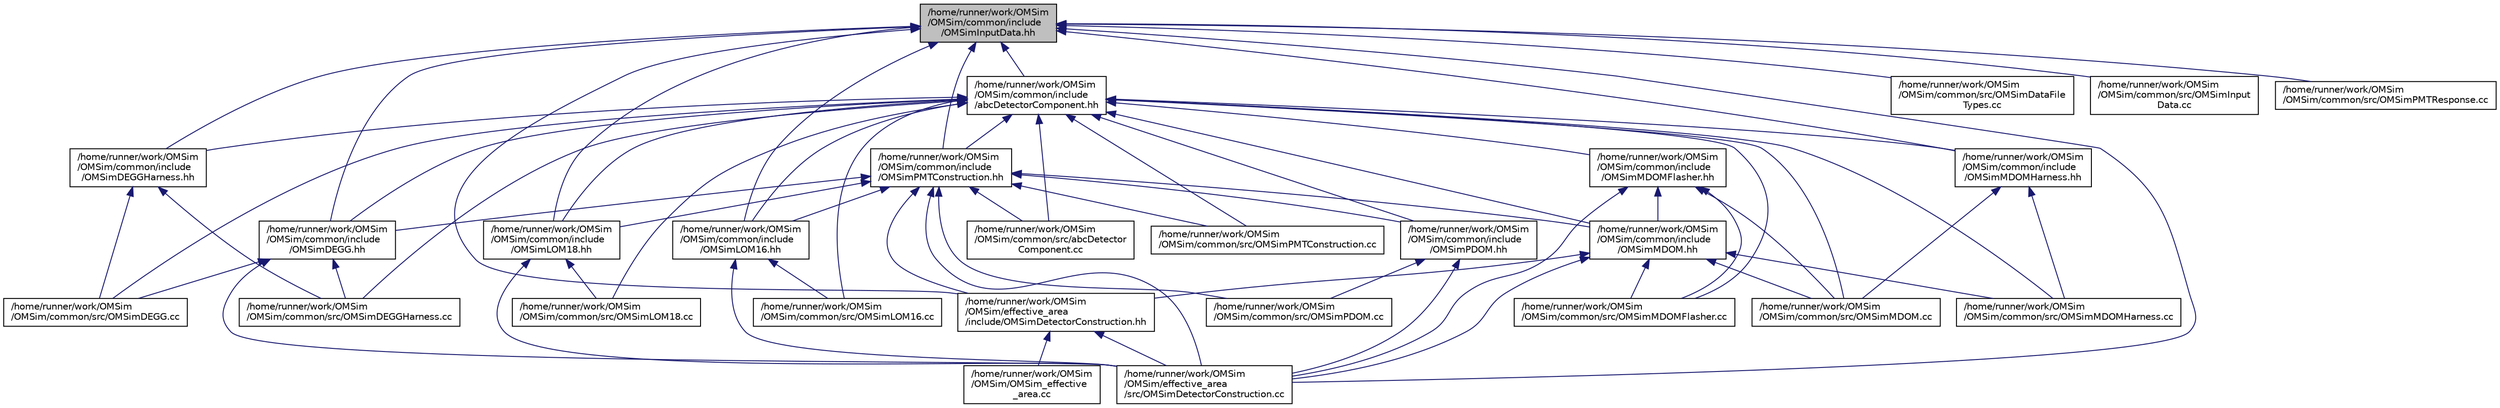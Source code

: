 digraph "/home/runner/work/OMSim/OMSim/common/include/OMSimInputData.hh"
{
 // LATEX_PDF_SIZE
  edge [fontname="Helvetica",fontsize="10",labelfontname="Helvetica",labelfontsize="10"];
  node [fontname="Helvetica",fontsize="10",shape=record];
  Node1 [label="/home/runner/work/OMSim\l/OMSim/common/include\l/OMSimInputData.hh",height=0.2,width=0.4,color="black", fillcolor="grey75", style="filled", fontcolor="black",tooltip=" "];
  Node1 -> Node2 [dir="back",color="midnightblue",fontsize="10",style="solid",fontname="Helvetica"];
  Node2 [label="/home/runner/work/OMSim\l/OMSim/common/include\l/abcDetectorComponent.hh",height=0.2,width=0.4,color="black", fillcolor="white", style="filled",URL="$abc_detector_component_8hh.html",tooltip=" "];
  Node2 -> Node3 [dir="back",color="midnightblue",fontsize="10",style="solid",fontname="Helvetica"];
  Node3 [label="/home/runner/work/OMSim\l/OMSim/common/include\l/OMSimDEGG.hh",height=0.2,width=0.4,color="black", fillcolor="white", style="filled",URL="$_o_m_sim_d_e_g_g_8hh.html",tooltip=" "];
  Node3 -> Node4 [dir="back",color="midnightblue",fontsize="10",style="solid",fontname="Helvetica"];
  Node4 [label="/home/runner/work/OMSim\l/OMSim/common/src/OMSimDEGG.cc",height=0.2,width=0.4,color="black", fillcolor="white", style="filled",URL="$_o_m_sim_d_e_g_g_8cc.html",tooltip="Construction of the DEGG class."];
  Node3 -> Node5 [dir="back",color="midnightblue",fontsize="10",style="solid",fontname="Helvetica"];
  Node5 [label="/home/runner/work/OMSim\l/OMSim/common/src/OMSimDEGGHarness.cc",height=0.2,width=0.4,color="black", fillcolor="white", style="filled",URL="$_o_m_sim_d_e_g_g_harness_8cc.html",tooltip=" "];
  Node3 -> Node6 [dir="back",color="midnightblue",fontsize="10",style="solid",fontname="Helvetica"];
  Node6 [label="/home/runner/work/OMSim\l/OMSim/effective_area\l/src/OMSimDetectorConstruction.cc",height=0.2,width=0.4,color="black", fillcolor="white", style="filled",URL="$_o_m_sim_detector_construction_8cc.html",tooltip="User defined detector."];
  Node2 -> Node7 [dir="back",color="midnightblue",fontsize="10",style="solid",fontname="Helvetica"];
  Node7 [label="/home/runner/work/OMSim\l/OMSim/common/include\l/OMSimDEGGHarness.hh",height=0.2,width=0.4,color="black", fillcolor="white", style="filled",URL="$_o_m_sim_d_e_g_g_harness_8hh.html",tooltip=" "];
  Node7 -> Node4 [dir="back",color="midnightblue",fontsize="10",style="solid",fontname="Helvetica"];
  Node7 -> Node5 [dir="back",color="midnightblue",fontsize="10",style="solid",fontname="Helvetica"];
  Node2 -> Node8 [dir="back",color="midnightblue",fontsize="10",style="solid",fontname="Helvetica"];
  Node8 [label="/home/runner/work/OMSim\l/OMSim/common/include\l/OMSimLOM16.hh",height=0.2,width=0.4,color="black", fillcolor="white", style="filled",URL="$_o_m_sim_l_o_m16_8hh.html",tooltip=" "];
  Node8 -> Node9 [dir="back",color="midnightblue",fontsize="10",style="solid",fontname="Helvetica"];
  Node9 [label="/home/runner/work/OMSim\l/OMSim/common/src/OMSimLOM16.cc",height=0.2,width=0.4,color="black", fillcolor="white", style="filled",URL="$_o_m_sim_l_o_m16_8cc.html",tooltip="Construction of LOM16."];
  Node8 -> Node6 [dir="back",color="midnightblue",fontsize="10",style="solid",fontname="Helvetica"];
  Node2 -> Node10 [dir="back",color="midnightblue",fontsize="10",style="solid",fontname="Helvetica"];
  Node10 [label="/home/runner/work/OMSim\l/OMSim/common/include\l/OMSimLOM18.hh",height=0.2,width=0.4,color="black", fillcolor="white", style="filled",URL="$_o_m_sim_l_o_m18_8hh.html",tooltip=" "];
  Node10 -> Node11 [dir="back",color="midnightblue",fontsize="10",style="solid",fontname="Helvetica"];
  Node11 [label="/home/runner/work/OMSim\l/OMSim/common/src/OMSimLOM18.cc",height=0.2,width=0.4,color="black", fillcolor="white", style="filled",URL="$_o_m_sim_l_o_m18_8cc.html",tooltip="Construction of LOM18."];
  Node10 -> Node6 [dir="back",color="midnightblue",fontsize="10",style="solid",fontname="Helvetica"];
  Node2 -> Node12 [dir="back",color="midnightblue",fontsize="10",style="solid",fontname="Helvetica"];
  Node12 [label="/home/runner/work/OMSim\l/OMSim/common/include\l/OMSimMDOM.hh",height=0.2,width=0.4,color="black", fillcolor="white", style="filled",URL="$_o_m_sim_m_d_o_m_8hh.html",tooltip=" "];
  Node12 -> Node13 [dir="back",color="midnightblue",fontsize="10",style="solid",fontname="Helvetica"];
  Node13 [label="/home/runner/work/OMSim\l/OMSim/common/src/OMSimMDOM.cc",height=0.2,width=0.4,color="black", fillcolor="white", style="filled",URL="$_o_m_sim_m_d_o_m_8cc.html",tooltip="Construction of mDOM."];
  Node12 -> Node14 [dir="back",color="midnightblue",fontsize="10",style="solid",fontname="Helvetica"];
  Node14 [label="/home/runner/work/OMSim\l/OMSim/common/src/OMSimMDOMFlasher.cc",height=0.2,width=0.4,color="black", fillcolor="white", style="filled",URL="$_o_m_sim_m_d_o_m_flasher_8cc.html",tooltip=" "];
  Node12 -> Node15 [dir="back",color="midnightblue",fontsize="10",style="solid",fontname="Helvetica"];
  Node15 [label="/home/runner/work/OMSim\l/OMSim/common/src/OMSimMDOMHarness.cc",height=0.2,width=0.4,color="black", fillcolor="white", style="filled",URL="$_o_m_sim_m_d_o_m_harness_8cc.html",tooltip="Construction of mDOM harness."];
  Node12 -> Node16 [dir="back",color="midnightblue",fontsize="10",style="solid",fontname="Helvetica"];
  Node16 [label="/home/runner/work/OMSim\l/OMSim/effective_area\l/include/OMSimDetectorConstruction.hh",height=0.2,width=0.4,color="black", fillcolor="white", style="filled",URL="$_o_m_sim_detector_construction_8hh.html",tooltip=" "];
  Node16 -> Node6 [dir="back",color="midnightblue",fontsize="10",style="solid",fontname="Helvetica"];
  Node16 -> Node17 [dir="back",color="midnightblue",fontsize="10",style="solid",fontname="Helvetica"];
  Node17 [label="/home/runner/work/OMSim\l/OMSim/OMSim_effective\l_area.cc",height=0.2,width=0.4,color="black", fillcolor="white", style="filled",URL="$_o_m_sim__effective__area_8cc.html",tooltip="Main for the calculation of effective areas."];
  Node12 -> Node6 [dir="back",color="midnightblue",fontsize="10",style="solid",fontname="Helvetica"];
  Node2 -> Node18 [dir="back",color="midnightblue",fontsize="10",style="solid",fontname="Helvetica"];
  Node18 [label="/home/runner/work/OMSim\l/OMSim/common/include\l/OMSimMDOMFlasher.hh",height=0.2,width=0.4,color="black", fillcolor="white", style="filled",URL="$_o_m_sim_m_d_o_m_flasher_8hh.html",tooltip=" "];
  Node18 -> Node12 [dir="back",color="midnightblue",fontsize="10",style="solid",fontname="Helvetica"];
  Node18 -> Node13 [dir="back",color="midnightblue",fontsize="10",style="solid",fontname="Helvetica"];
  Node18 -> Node14 [dir="back",color="midnightblue",fontsize="10",style="solid",fontname="Helvetica"];
  Node18 -> Node6 [dir="back",color="midnightblue",fontsize="10",style="solid",fontname="Helvetica"];
  Node2 -> Node19 [dir="back",color="midnightblue",fontsize="10",style="solid",fontname="Helvetica"];
  Node19 [label="/home/runner/work/OMSim\l/OMSim/common/include\l/OMSimMDOMHarness.hh",height=0.2,width=0.4,color="black", fillcolor="white", style="filled",URL="$_o_m_sim_m_d_o_m_harness_8hh.html",tooltip=" "];
  Node19 -> Node13 [dir="back",color="midnightblue",fontsize="10",style="solid",fontname="Helvetica"];
  Node19 -> Node15 [dir="back",color="midnightblue",fontsize="10",style="solid",fontname="Helvetica"];
  Node2 -> Node20 [dir="back",color="midnightblue",fontsize="10",style="solid",fontname="Helvetica"];
  Node20 [label="/home/runner/work/OMSim\l/OMSim/common/include\l/OMSimPDOM.hh",height=0.2,width=0.4,color="black", fillcolor="white", style="filled",URL="$_o_m_sim_p_d_o_m_8hh.html",tooltip=" "];
  Node20 -> Node21 [dir="back",color="midnightblue",fontsize="10",style="solid",fontname="Helvetica"];
  Node21 [label="/home/runner/work/OMSim\l/OMSim/common/src/OMSimPDOM.cc",height=0.2,width=0.4,color="black", fillcolor="white", style="filled",URL="$_o_m_sim_p_d_o_m_8cc.html",tooltip="Implementation of the pDOM/Gen1 DOM class."];
  Node20 -> Node6 [dir="back",color="midnightblue",fontsize="10",style="solid",fontname="Helvetica"];
  Node2 -> Node22 [dir="back",color="midnightblue",fontsize="10",style="solid",fontname="Helvetica"];
  Node22 [label="/home/runner/work/OMSim\l/OMSim/common/include\l/OMSimPMTConstruction.hh",height=0.2,width=0.4,color="black", fillcolor="white", style="filled",URL="$_o_m_sim_p_m_t_construction_8hh.html",tooltip=" "];
  Node22 -> Node3 [dir="back",color="midnightblue",fontsize="10",style="solid",fontname="Helvetica"];
  Node22 -> Node8 [dir="back",color="midnightblue",fontsize="10",style="solid",fontname="Helvetica"];
  Node22 -> Node10 [dir="back",color="midnightblue",fontsize="10",style="solid",fontname="Helvetica"];
  Node22 -> Node12 [dir="back",color="midnightblue",fontsize="10",style="solid",fontname="Helvetica"];
  Node22 -> Node20 [dir="back",color="midnightblue",fontsize="10",style="solid",fontname="Helvetica"];
  Node22 -> Node23 [dir="back",color="midnightblue",fontsize="10",style="solid",fontname="Helvetica"];
  Node23 [label="/home/runner/work/OMSim\l/OMSim/common/src/abcDetector\lComponent.cc",height=0.2,width=0.4,color="black", fillcolor="white", style="filled",URL="$abc_detector_component_8cc.html",tooltip="Contains the implementation of the abcDetectorComponent class."];
  Node22 -> Node21 [dir="back",color="midnightblue",fontsize="10",style="solid",fontname="Helvetica"];
  Node22 -> Node24 [dir="back",color="midnightblue",fontsize="10",style="solid",fontname="Helvetica"];
  Node24 [label="/home/runner/work/OMSim\l/OMSim/common/src/OMSimPMTConstruction.cc",height=0.2,width=0.4,color="black", fillcolor="white", style="filled",URL="$_o_m_sim_p_m_t_construction_8cc.html",tooltip="Construction of the PMTs."];
  Node22 -> Node16 [dir="back",color="midnightblue",fontsize="10",style="solid",fontname="Helvetica"];
  Node22 -> Node6 [dir="back",color="midnightblue",fontsize="10",style="solid",fontname="Helvetica"];
  Node2 -> Node23 [dir="back",color="midnightblue",fontsize="10",style="solid",fontname="Helvetica"];
  Node2 -> Node4 [dir="back",color="midnightblue",fontsize="10",style="solid",fontname="Helvetica"];
  Node2 -> Node5 [dir="back",color="midnightblue",fontsize="10",style="solid",fontname="Helvetica"];
  Node2 -> Node9 [dir="back",color="midnightblue",fontsize="10",style="solid",fontname="Helvetica"];
  Node2 -> Node11 [dir="back",color="midnightblue",fontsize="10",style="solid",fontname="Helvetica"];
  Node2 -> Node13 [dir="back",color="midnightblue",fontsize="10",style="solid",fontname="Helvetica"];
  Node2 -> Node14 [dir="back",color="midnightblue",fontsize="10",style="solid",fontname="Helvetica"];
  Node2 -> Node15 [dir="back",color="midnightblue",fontsize="10",style="solid",fontname="Helvetica"];
  Node2 -> Node24 [dir="back",color="midnightblue",fontsize="10",style="solid",fontname="Helvetica"];
  Node1 -> Node3 [dir="back",color="midnightblue",fontsize="10",style="solid",fontname="Helvetica"];
  Node1 -> Node7 [dir="back",color="midnightblue",fontsize="10",style="solid",fontname="Helvetica"];
  Node1 -> Node8 [dir="back",color="midnightblue",fontsize="10",style="solid",fontname="Helvetica"];
  Node1 -> Node10 [dir="back",color="midnightblue",fontsize="10",style="solid",fontname="Helvetica"];
  Node1 -> Node19 [dir="back",color="midnightblue",fontsize="10",style="solid",fontname="Helvetica"];
  Node1 -> Node22 [dir="back",color="midnightblue",fontsize="10",style="solid",fontname="Helvetica"];
  Node1 -> Node25 [dir="back",color="midnightblue",fontsize="10",style="solid",fontname="Helvetica"];
  Node25 [label="/home/runner/work/OMSim\l/OMSim/common/src/OMSimDataFile\lTypes.cc",height=0.2,width=0.4,color="black", fillcolor="white", style="filled",URL="$_o_m_sim_data_file_types_8cc.html",tooltip="Collection of classes and methods to handle material creation from user data in json files."];
  Node1 -> Node26 [dir="back",color="midnightblue",fontsize="10",style="solid",fontname="Helvetica"];
  Node26 [label="/home/runner/work/OMSim\l/OMSim/common/src/OMSimInput\lData.cc",height=0.2,width=0.4,color="black", fillcolor="white", style="filled",URL="$_o_m_sim_input_data_8cc.html",tooltip="Input data from external files are read and saved to memory."];
  Node1 -> Node27 [dir="back",color="midnightblue",fontsize="10",style="solid",fontname="Helvetica"];
  Node27 [label="/home/runner/work/OMSim\l/OMSim/common/src/OMSimPMTResponse.cc",height=0.2,width=0.4,color="black", fillcolor="white", style="filled",URL="$_o_m_sim_p_m_t_response_8cc.html",tooltip="PMT response simulator."];
  Node1 -> Node16 [dir="back",color="midnightblue",fontsize="10",style="solid",fontname="Helvetica"];
  Node1 -> Node6 [dir="back",color="midnightblue",fontsize="10",style="solid",fontname="Helvetica"];
}
